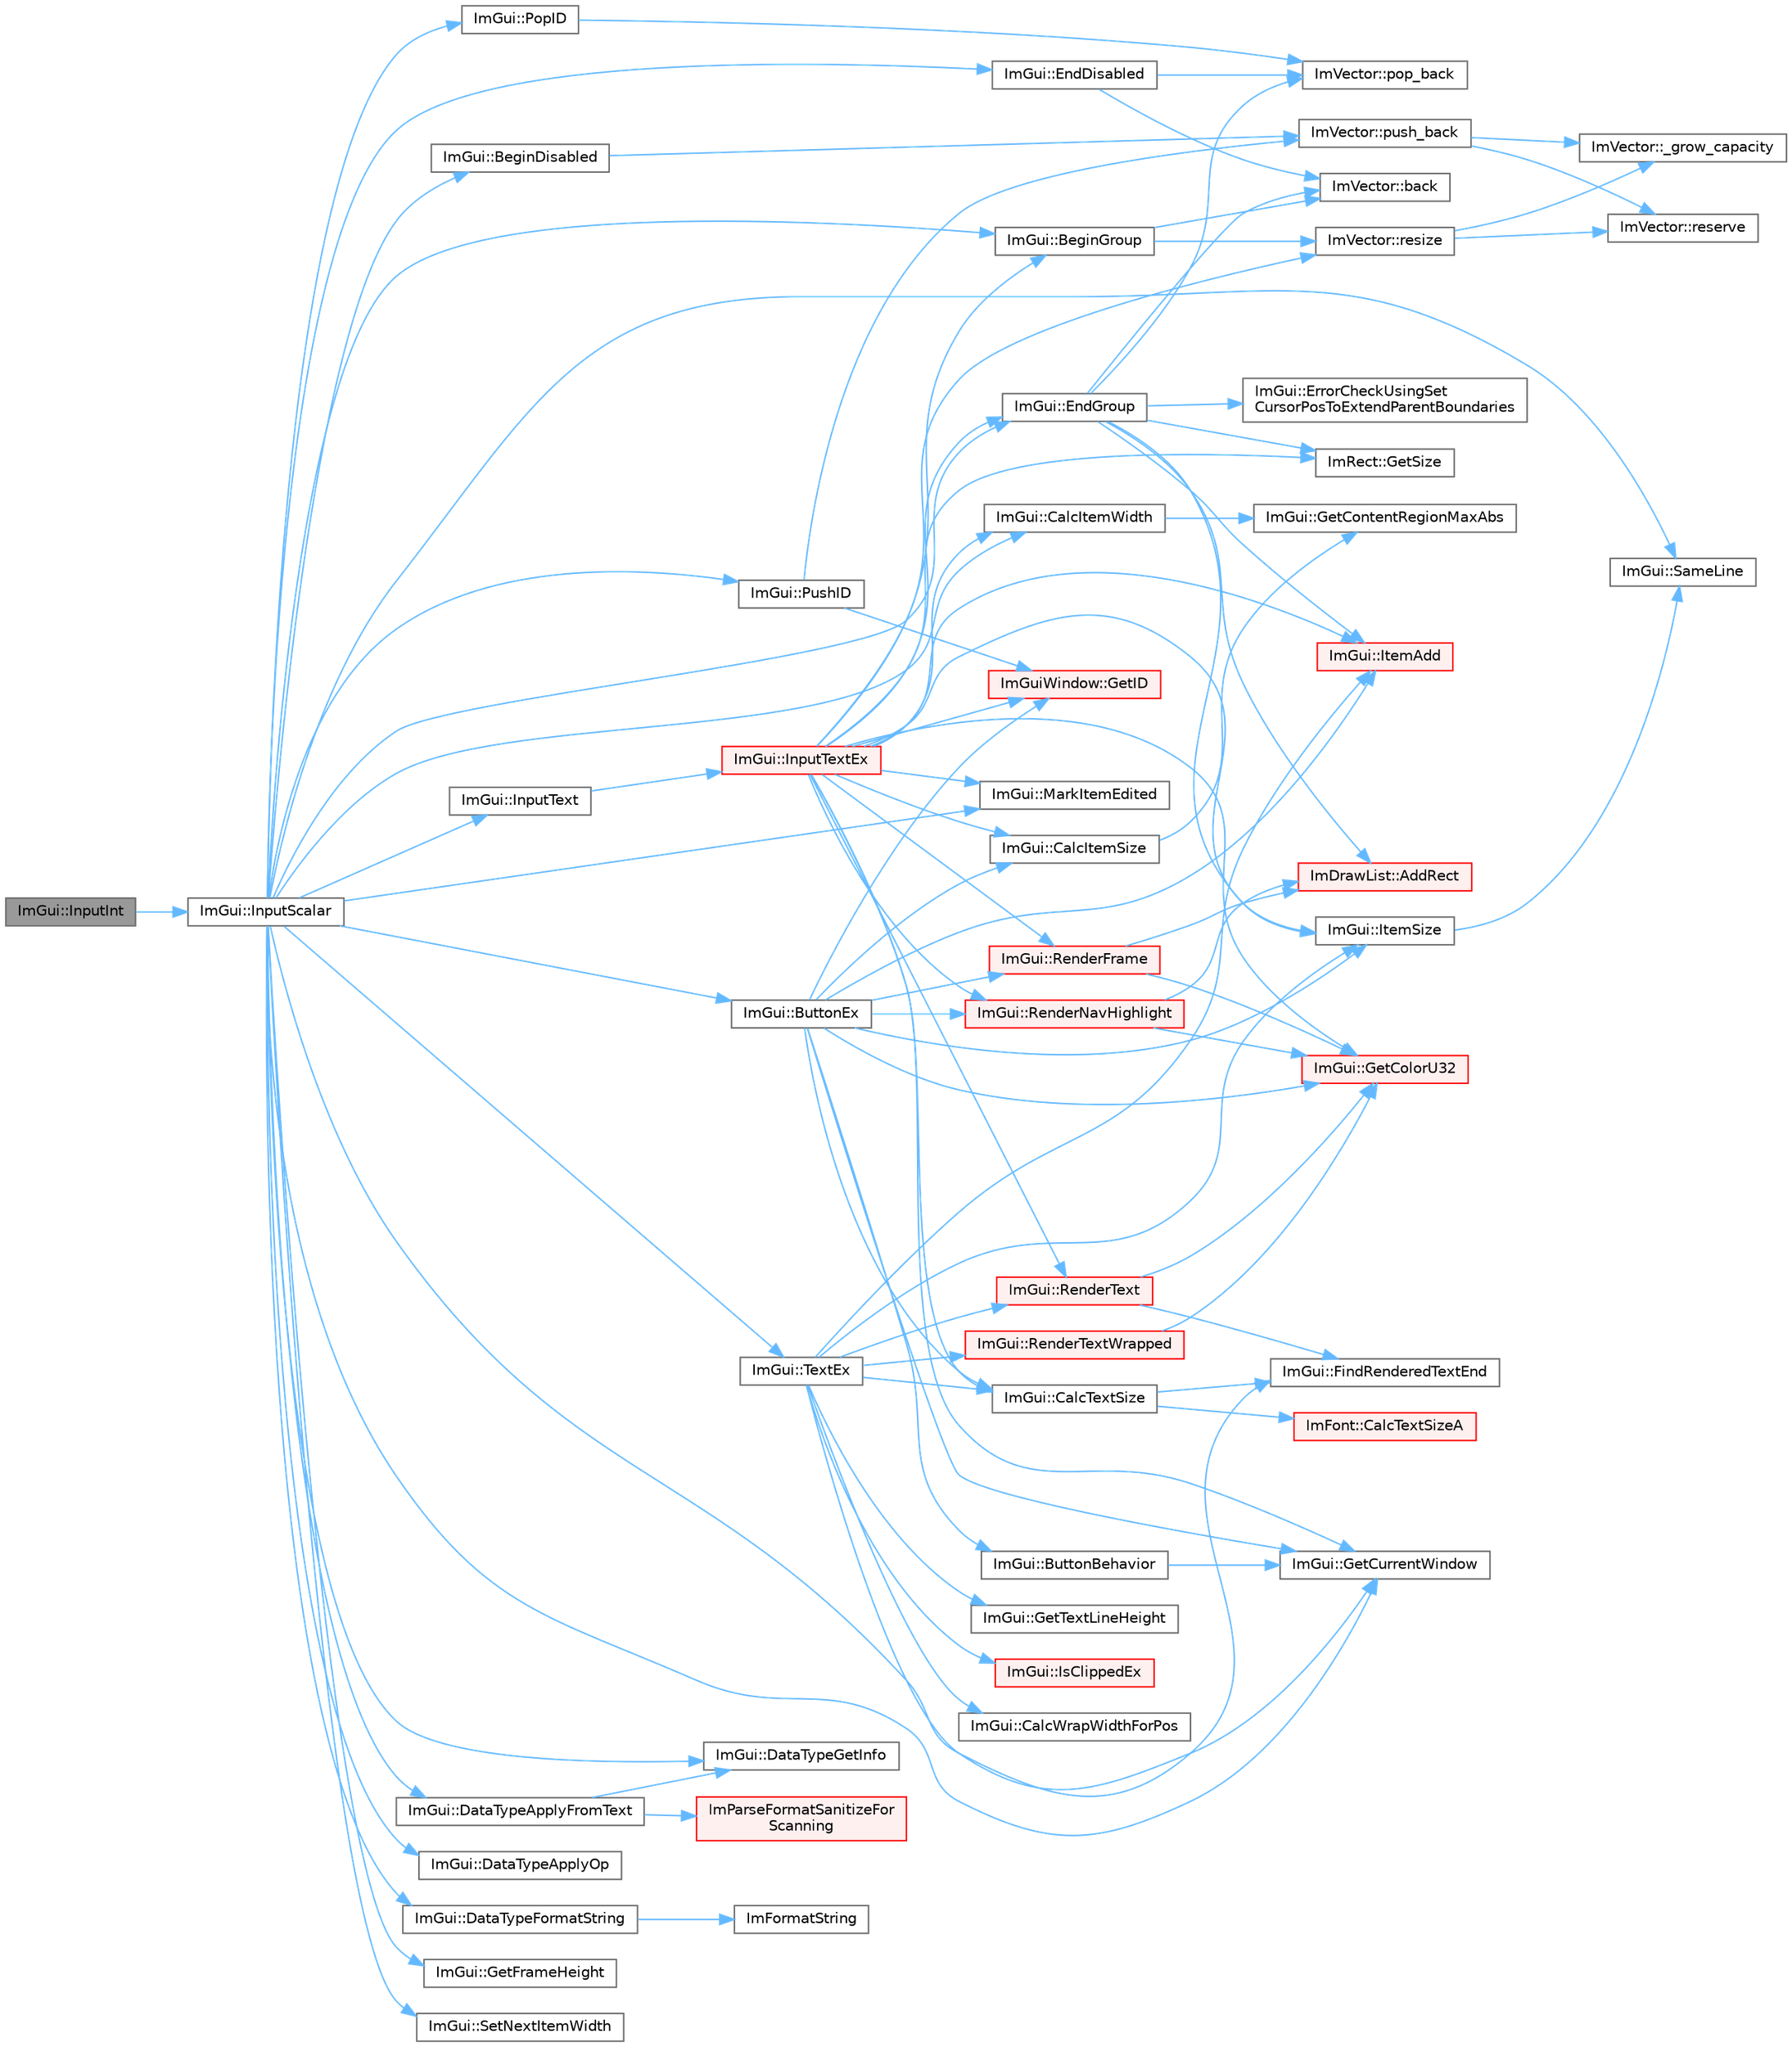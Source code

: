 digraph "ImGui::InputInt"
{
 // LATEX_PDF_SIZE
  bgcolor="transparent";
  edge [fontname=Helvetica,fontsize=10,labelfontname=Helvetica,labelfontsize=10];
  node [fontname=Helvetica,fontsize=10,shape=box,height=0.2,width=0.4];
  rankdir="LR";
  Node1 [id="Node000001",label="ImGui::InputInt",height=0.2,width=0.4,color="gray40", fillcolor="grey60", style="filled", fontcolor="black",tooltip=" "];
  Node1 -> Node2 [id="edge1_Node000001_Node000002",color="steelblue1",style="solid",tooltip=" "];
  Node2 [id="Node000002",label="ImGui::InputScalar",height=0.2,width=0.4,color="grey40", fillcolor="white", style="filled",URL="$namespace_im_gui.html#afdb54540b7480872fbb746f64344b374",tooltip=" "];
  Node2 -> Node3 [id="edge2_Node000002_Node000003",color="steelblue1",style="solid",tooltip=" "];
  Node3 [id="Node000003",label="ImGui::BeginDisabled",height=0.2,width=0.4,color="grey40", fillcolor="white", style="filled",URL="$namespace_im_gui.html#ae90e9a26f01d0d45f6bf7ca720d170d1",tooltip=" "];
  Node3 -> Node4 [id="edge3_Node000003_Node000004",color="steelblue1",style="solid",tooltip=" "];
  Node4 [id="Node000004",label="ImVector::push_back",height=0.2,width=0.4,color="grey40", fillcolor="white", style="filled",URL="$struct_im_vector.html#aab5df48e0711a48bd12f3206e08c4108",tooltip=" "];
  Node4 -> Node5 [id="edge4_Node000004_Node000005",color="steelblue1",style="solid",tooltip=" "];
  Node5 [id="Node000005",label="ImVector::_grow_capacity",height=0.2,width=0.4,color="grey40", fillcolor="white", style="filled",URL="$struct_im_vector.html#a3a097635d464b1b70dc7d59996a88b28",tooltip=" "];
  Node4 -> Node6 [id="edge5_Node000004_Node000006",color="steelblue1",style="solid",tooltip=" "];
  Node6 [id="Node000006",label="ImVector::reserve",height=0.2,width=0.4,color="grey40", fillcolor="white", style="filled",URL="$struct_im_vector.html#a0f14f5736c3372157856eebb67123b75",tooltip=" "];
  Node2 -> Node7 [id="edge6_Node000002_Node000007",color="steelblue1",style="solid",tooltip=" "];
  Node7 [id="Node000007",label="ImGui::BeginGroup",height=0.2,width=0.4,color="grey40", fillcolor="white", style="filled",URL="$namespace_im_gui.html#a42407e196b7ed2a8755bff28aae9805f",tooltip=" "];
  Node7 -> Node8 [id="edge7_Node000007_Node000008",color="steelblue1",style="solid",tooltip=" "];
  Node8 [id="Node000008",label="ImVector::back",height=0.2,width=0.4,color="grey40", fillcolor="white", style="filled",URL="$struct_im_vector.html#a2d80e87e81b1b01143c8d8be93e6fde1",tooltip=" "];
  Node7 -> Node9 [id="edge8_Node000007_Node000009",color="steelblue1",style="solid",tooltip=" "];
  Node9 [id="Node000009",label="ImVector::resize",height=0.2,width=0.4,color="grey40", fillcolor="white", style="filled",URL="$struct_im_vector.html#ac371dd62e56ae486b1a5038cf07eee56",tooltip=" "];
  Node9 -> Node5 [id="edge9_Node000009_Node000005",color="steelblue1",style="solid",tooltip=" "];
  Node9 -> Node6 [id="edge10_Node000009_Node000006",color="steelblue1",style="solid",tooltip=" "];
  Node2 -> Node10 [id="edge11_Node000002_Node000010",color="steelblue1",style="solid",tooltip=" "];
  Node10 [id="Node000010",label="ImGui::ButtonEx",height=0.2,width=0.4,color="grey40", fillcolor="white", style="filled",URL="$namespace_im_gui.html#ae479220c66b039874c6e4c9e9b22849f",tooltip=" "];
  Node10 -> Node11 [id="edge12_Node000010_Node000011",color="steelblue1",style="solid",tooltip=" "];
  Node11 [id="Node000011",label="ImGui::ButtonBehavior",height=0.2,width=0.4,color="grey40", fillcolor="white", style="filled",URL="$namespace_im_gui.html#a65a4f18b1bc8ce0f351687922089f374",tooltip=" "];
  Node11 -> Node12 [id="edge13_Node000011_Node000012",color="steelblue1",style="solid",tooltip=" "];
  Node12 [id="Node000012",label="ImGui::GetCurrentWindow",height=0.2,width=0.4,color="grey40", fillcolor="white", style="filled",URL="$namespace_im_gui.html#ac452417b5004ca16a814a72cff153526",tooltip=" "];
  Node10 -> Node13 [id="edge14_Node000010_Node000013",color="steelblue1",style="solid",tooltip=" "];
  Node13 [id="Node000013",label="ImGui::CalcItemSize",height=0.2,width=0.4,color="grey40", fillcolor="white", style="filled",URL="$namespace_im_gui.html#acaef0497f7982dd98bf215e50129cd9b",tooltip=" "];
  Node13 -> Node14 [id="edge15_Node000013_Node000014",color="steelblue1",style="solid",tooltip=" "];
  Node14 [id="Node000014",label="ImGui::GetContentRegionMaxAbs",height=0.2,width=0.4,color="grey40", fillcolor="white", style="filled",URL="$namespace_im_gui.html#adc4d9b0d735ffae1f1598c4df038024c",tooltip=" "];
  Node10 -> Node15 [id="edge16_Node000010_Node000015",color="steelblue1",style="solid",tooltip=" "];
  Node15 [id="Node000015",label="ImGui::CalcTextSize",height=0.2,width=0.4,color="grey40", fillcolor="white", style="filled",URL="$namespace_im_gui.html#a848b9db6cc4a186751c0ecebcaadc33b",tooltip=" "];
  Node15 -> Node16 [id="edge17_Node000015_Node000016",color="steelblue1",style="solid",tooltip=" "];
  Node16 [id="Node000016",label="ImFont::CalcTextSizeA",height=0.2,width=0.4,color="red", fillcolor="#FFF0F0", style="filled",URL="$struct_im_font.html#ad67f64fd206ad197f4b93b1a1ae27cfe",tooltip=" "];
  Node15 -> Node19 [id="edge18_Node000015_Node000019",color="steelblue1",style="solid",tooltip=" "];
  Node19 [id="Node000019",label="ImGui::FindRenderedTextEnd",height=0.2,width=0.4,color="grey40", fillcolor="white", style="filled",URL="$namespace_im_gui.html#a7671e1dbc803a31b06081b52a771d83f",tooltip=" "];
  Node10 -> Node20 [id="edge19_Node000010_Node000020",color="steelblue1",style="solid",tooltip=" "];
  Node20 [id="Node000020",label="ImGui::GetColorU32",height=0.2,width=0.4,color="red", fillcolor="#FFF0F0", style="filled",URL="$namespace_im_gui.html#a0de2d9bd347d9866511eb8d014e62556",tooltip=" "];
  Node10 -> Node12 [id="edge20_Node000010_Node000012",color="steelblue1",style="solid",tooltip=" "];
  Node10 -> Node22 [id="edge21_Node000010_Node000022",color="steelblue1",style="solid",tooltip=" "];
  Node22 [id="Node000022",label="ImGuiWindow::GetID",height=0.2,width=0.4,color="red", fillcolor="#FFF0F0", style="filled",URL="$struct_im_gui_window.html#a66400a63bc0b54d7d29e08d1b1b1a42b",tooltip=" "];
  Node10 -> Node26 [id="edge22_Node000010_Node000026",color="steelblue1",style="solid",tooltip=" "];
  Node26 [id="Node000026",label="ImGui::ItemAdd",height=0.2,width=0.4,color="red", fillcolor="#FFF0F0", style="filled",URL="$namespace_im_gui.html#a5de8ecd4c80efdca1af7329a2a48121c",tooltip=" "];
  Node10 -> Node48 [id="edge23_Node000010_Node000048",color="steelblue1",style="solid",tooltip=" "];
  Node48 [id="Node000048",label="ImGui::ItemSize",height=0.2,width=0.4,color="grey40", fillcolor="white", style="filled",URL="$namespace_im_gui.html#aeeb1ec6ae6548173dbf813e7df538c48",tooltip=" "];
  Node48 -> Node49 [id="edge24_Node000048_Node000049",color="steelblue1",style="solid",tooltip=" "];
  Node49 [id="Node000049",label="ImGui::SameLine",height=0.2,width=0.4,color="grey40", fillcolor="white", style="filled",URL="$namespace_im_gui.html#a2991c91e94f3b77a0c3411f4f3aa348e",tooltip=" "];
  Node10 -> Node50 [id="edge25_Node000010_Node000050",color="steelblue1",style="solid",tooltip=" "];
  Node50 [id="Node000050",label="ImGui::RenderFrame",height=0.2,width=0.4,color="red", fillcolor="#FFF0F0", style="filled",URL="$namespace_im_gui.html#a621ba649568ede3939d4f10d83b86d04",tooltip=" "];
  Node50 -> Node35 [id="edge26_Node000050_Node000035",color="steelblue1",style="solid",tooltip=" "];
  Node35 [id="Node000035",label="ImDrawList::AddRect",height=0.2,width=0.4,color="red", fillcolor="#FFF0F0", style="filled",URL="$struct_im_draw_list.html#ad96f10a3e954fe0c5b7c96d4e205af7b",tooltip=" "];
  Node50 -> Node20 [id="edge27_Node000050_Node000020",color="steelblue1",style="solid",tooltip=" "];
  Node10 -> Node55 [id="edge28_Node000010_Node000055",color="steelblue1",style="solid",tooltip=" "];
  Node55 [id="Node000055",label="ImGui::RenderNavHighlight",height=0.2,width=0.4,color="red", fillcolor="#FFF0F0", style="filled",URL="$namespace_im_gui.html#add2e040b97eeb0857dc7d02876b07b72",tooltip=" "];
  Node55 -> Node35 [id="edge29_Node000055_Node000035",color="steelblue1",style="solid",tooltip=" "];
  Node55 -> Node20 [id="edge30_Node000055_Node000020",color="steelblue1",style="solid",tooltip=" "];
  Node2 -> Node60 [id="edge31_Node000002_Node000060",color="steelblue1",style="solid",tooltip=" "];
  Node60 [id="Node000060",label="ImGui::CalcItemWidth",height=0.2,width=0.4,color="grey40", fillcolor="white", style="filled",URL="$namespace_im_gui.html#ab3b3ba92ebd8bca4a552dd93321a1994",tooltip=" "];
  Node60 -> Node14 [id="edge32_Node000060_Node000014",color="steelblue1",style="solid",tooltip=" "];
  Node2 -> Node61 [id="edge33_Node000002_Node000061",color="steelblue1",style="solid",tooltip=" "];
  Node61 [id="Node000061",label="ImGui::DataTypeApplyFromText",height=0.2,width=0.4,color="grey40", fillcolor="white", style="filled",URL="$namespace_im_gui.html#a9f41fa3efd7fbe96e20bad82ff5bdbbc",tooltip=" "];
  Node61 -> Node62 [id="edge34_Node000061_Node000062",color="steelblue1",style="solid",tooltip=" "];
  Node62 [id="Node000062",label="ImGui::DataTypeGetInfo",height=0.2,width=0.4,color="grey40", fillcolor="white", style="filled",URL="$namespace_im_gui.html#a5b25ed1443e5a28d5a5725892e896578",tooltip=" "];
  Node61 -> Node63 [id="edge35_Node000061_Node000063",color="steelblue1",style="solid",tooltip=" "];
  Node63 [id="Node000063",label="ImParseFormatSanitizeFor\lScanning",height=0.2,width=0.4,color="red", fillcolor="#FFF0F0", style="filled",URL="$imgui__widgets_8cpp.html#a2ea656cfbf6ddece46394066baefc358",tooltip=" "];
  Node2 -> Node65 [id="edge36_Node000002_Node000065",color="steelblue1",style="solid",tooltip=" "];
  Node65 [id="Node000065",label="ImGui::DataTypeApplyOp",height=0.2,width=0.4,color="grey40", fillcolor="white", style="filled",URL="$namespace_im_gui.html#ad8428ae139bf4e90fda66ab60476a13c",tooltip=" "];
  Node2 -> Node66 [id="edge37_Node000002_Node000066",color="steelblue1",style="solid",tooltip=" "];
  Node66 [id="Node000066",label="ImGui::DataTypeFormatString",height=0.2,width=0.4,color="grey40", fillcolor="white", style="filled",URL="$namespace_im_gui.html#a5fda8e22d0e4721940aefcb7232b1f82",tooltip=" "];
  Node66 -> Node24 [id="edge38_Node000066_Node000024",color="steelblue1",style="solid",tooltip=" "];
  Node24 [id="Node000024",label="ImFormatString",height=0.2,width=0.4,color="grey40", fillcolor="white", style="filled",URL="$imgui_8cpp.html#a75ccaf7d676b1f567ba888ae42ac3809",tooltip=" "];
  Node2 -> Node62 [id="edge39_Node000002_Node000062",color="steelblue1",style="solid",tooltip=" "];
  Node2 -> Node67 [id="edge40_Node000002_Node000067",color="steelblue1",style="solid",tooltip=" "];
  Node67 [id="Node000067",label="ImGui::EndDisabled",height=0.2,width=0.4,color="grey40", fillcolor="white", style="filled",URL="$namespace_im_gui.html#a9e6088c6c690ddff1302b6e42b380733",tooltip=" "];
  Node67 -> Node8 [id="edge41_Node000067_Node000008",color="steelblue1",style="solid",tooltip=" "];
  Node67 -> Node68 [id="edge42_Node000067_Node000068",color="steelblue1",style="solid",tooltip=" "];
  Node68 [id="Node000068",label="ImVector::pop_back",height=0.2,width=0.4,color="grey40", fillcolor="white", style="filled",URL="$struct_im_vector.html#a3db7ce62d3c429effdb893fbf7148c1c",tooltip=" "];
  Node2 -> Node69 [id="edge43_Node000002_Node000069",color="steelblue1",style="solid",tooltip=" "];
  Node69 [id="Node000069",label="ImGui::EndGroup",height=0.2,width=0.4,color="grey40", fillcolor="white", style="filled",URL="$namespace_im_gui.html#a05fc97fc64f28a55486087f503d9a622",tooltip=" "];
  Node69 -> Node35 [id="edge44_Node000069_Node000035",color="steelblue1",style="solid",tooltip=" "];
  Node69 -> Node8 [id="edge45_Node000069_Node000008",color="steelblue1",style="solid",tooltip=" "];
  Node69 -> Node70 [id="edge46_Node000069_Node000070",color="steelblue1",style="solid",tooltip=" "];
  Node70 [id="Node000070",label="ImGui::ErrorCheckUsingSet\lCursorPosToExtendParentBoundaries",height=0.2,width=0.4,color="grey40", fillcolor="white", style="filled",URL="$namespace_im_gui.html#ad5832500c14abd9e76e376b82701385b",tooltip=" "];
  Node69 -> Node71 [id="edge47_Node000069_Node000071",color="steelblue1",style="solid",tooltip=" "];
  Node71 [id="Node000071",label="ImRect::GetSize",height=0.2,width=0.4,color="grey40", fillcolor="white", style="filled",URL="$struct_im_rect.html#ae459d9c50003058cfb34519a571aaf33",tooltip=" "];
  Node69 -> Node26 [id="edge48_Node000069_Node000026",color="steelblue1",style="solid",tooltip=" "];
  Node69 -> Node48 [id="edge49_Node000069_Node000048",color="steelblue1",style="solid",tooltip=" "];
  Node69 -> Node68 [id="edge50_Node000069_Node000068",color="steelblue1",style="solid",tooltip=" "];
  Node2 -> Node19 [id="edge51_Node000002_Node000019",color="steelblue1",style="solid",tooltip=" "];
  Node2 -> Node12 [id="edge52_Node000002_Node000012",color="steelblue1",style="solid",tooltip=" "];
  Node2 -> Node72 [id="edge53_Node000002_Node000072",color="steelblue1",style="solid",tooltip=" "];
  Node72 [id="Node000072",label="ImGui::GetFrameHeight",height=0.2,width=0.4,color="grey40", fillcolor="white", style="filled",URL="$namespace_im_gui.html#ae560f17cf3262017cee888d1eb77f294",tooltip=" "];
  Node2 -> Node73 [id="edge54_Node000002_Node000073",color="steelblue1",style="solid",tooltip=" "];
  Node73 [id="Node000073",label="ImGui::InputText",height=0.2,width=0.4,color="grey40", fillcolor="white", style="filled",URL="$namespace_im_gui.html#aa72b5760a3a206729723a587ac7c8519",tooltip=" "];
  Node73 -> Node74 [id="edge55_Node000073_Node000074",color="steelblue1",style="solid",tooltip=" "];
  Node74 [id="Node000074",label="ImGui::InputTextEx",height=0.2,width=0.4,color="red", fillcolor="#FFF0F0", style="filled",URL="$namespace_im_gui.html#af89af17ecc11653f25fea1e50e195de6",tooltip=" "];
  Node74 -> Node7 [id="edge56_Node000074_Node000007",color="steelblue1",style="solid",tooltip=" "];
  Node74 -> Node13 [id="edge57_Node000074_Node000013",color="steelblue1",style="solid",tooltip=" "];
  Node74 -> Node60 [id="edge58_Node000074_Node000060",color="steelblue1",style="solid",tooltip=" "];
  Node74 -> Node15 [id="edge59_Node000074_Node000015",color="steelblue1",style="solid",tooltip=" "];
  Node74 -> Node69 [id="edge60_Node000074_Node000069",color="steelblue1",style="solid",tooltip=" "];
  Node74 -> Node20 [id="edge61_Node000074_Node000020",color="steelblue1",style="solid",tooltip=" "];
  Node74 -> Node12 [id="edge62_Node000074_Node000012",color="steelblue1",style="solid",tooltip=" "];
  Node74 -> Node22 [id="edge63_Node000074_Node000022",color="steelblue1",style="solid",tooltip=" "];
  Node74 -> Node71 [id="edge64_Node000074_Node000071",color="steelblue1",style="solid",tooltip=" "];
  Node74 -> Node26 [id="edge65_Node000074_Node000026",color="steelblue1",style="solid",tooltip=" "];
  Node74 -> Node48 [id="edge66_Node000074_Node000048",color="steelblue1",style="solid",tooltip=" "];
  Node74 -> Node208 [id="edge67_Node000074_Node000208",color="steelblue1",style="solid",tooltip=" "];
  Node208 [id="Node000208",label="ImGui::MarkItemEdited",height=0.2,width=0.4,color="grey40", fillcolor="white", style="filled",URL="$namespace_im_gui.html#a83036681a36fbee2d35b5b57a1ef72e6",tooltip=" "];
  Node74 -> Node50 [id="edge68_Node000074_Node000050",color="steelblue1",style="solid",tooltip=" "];
  Node74 -> Node55 [id="edge69_Node000074_Node000055",color="steelblue1",style="solid",tooltip=" "];
  Node74 -> Node218 [id="edge70_Node000074_Node000218",color="steelblue1",style="solid",tooltip=" "];
  Node218 [id="Node000218",label="ImGui::RenderText",height=0.2,width=0.4,color="red", fillcolor="#FFF0F0", style="filled",URL="$namespace_im_gui.html#a9971ce57f2a288ac3a12df886c5550d1",tooltip=" "];
  Node218 -> Node19 [id="edge71_Node000218_Node000019",color="steelblue1",style="solid",tooltip=" "];
  Node218 -> Node20 [id="edge72_Node000218_Node000020",color="steelblue1",style="solid",tooltip=" "];
  Node74 -> Node9 [id="edge73_Node000074_Node000009",color="steelblue1",style="solid",tooltip=" "];
  Node2 -> Node208 [id="edge74_Node000002_Node000208",color="steelblue1",style="solid",tooltip=" "];
  Node2 -> Node161 [id="edge75_Node000002_Node000161",color="steelblue1",style="solid",tooltip=" "];
  Node161 [id="Node000161",label="ImGui::PopID",height=0.2,width=0.4,color="grey40", fillcolor="white", style="filled",URL="$namespace_im_gui.html#aba0b2d8f890a5d435ae43d0c4a2d4dd1",tooltip=" "];
  Node161 -> Node68 [id="edge76_Node000161_Node000068",color="steelblue1",style="solid",tooltip=" "];
  Node2 -> Node162 [id="edge77_Node000002_Node000162",color="steelblue1",style="solid",tooltip=" "];
  Node162 [id="Node000162",label="ImGui::PushID",height=0.2,width=0.4,color="grey40", fillcolor="white", style="filled",URL="$namespace_im_gui.html#a27a8533605dc5b8cabf161bf7715bbde",tooltip=" "];
  Node162 -> Node22 [id="edge78_Node000162_Node000022",color="steelblue1",style="solid",tooltip=" "];
  Node162 -> Node4 [id="edge79_Node000162_Node000004",color="steelblue1",style="solid",tooltip=" "];
  Node2 -> Node49 [id="edge80_Node000002_Node000049",color="steelblue1",style="solid",tooltip=" "];
  Node2 -> Node237 [id="edge81_Node000002_Node000237",color="steelblue1",style="solid",tooltip=" "];
  Node237 [id="Node000237",label="ImGui::SetNextItemWidth",height=0.2,width=0.4,color="grey40", fillcolor="white", style="filled",URL="$namespace_im_gui.html#a1291228607bee5a703df6553f27cbbb9",tooltip=" "];
  Node2 -> Node238 [id="edge82_Node000002_Node000238",color="steelblue1",style="solid",tooltip=" "];
  Node238 [id="Node000238",label="ImGui::TextEx",height=0.2,width=0.4,color="grey40", fillcolor="white", style="filled",URL="$namespace_im_gui.html#aae6420fec03511fd478d9108f31e6b5f",tooltip=" "];
  Node238 -> Node15 [id="edge83_Node000238_Node000015",color="steelblue1",style="solid",tooltip=" "];
  Node238 -> Node239 [id="edge84_Node000238_Node000239",color="steelblue1",style="solid",tooltip=" "];
  Node239 [id="Node000239",label="ImGui::CalcWrapWidthForPos",height=0.2,width=0.4,color="grey40", fillcolor="white", style="filled",URL="$namespace_im_gui.html#a66416151e58c34cd02973976de66e0e9",tooltip=" "];
  Node238 -> Node12 [id="edge85_Node000238_Node000012",color="steelblue1",style="solid",tooltip=" "];
  Node238 -> Node240 [id="edge86_Node000238_Node000240",color="steelblue1",style="solid",tooltip=" "];
  Node240 [id="Node000240",label="ImGui::GetTextLineHeight",height=0.2,width=0.4,color="grey40", fillcolor="white", style="filled",URL="$namespace_im_gui.html#aaba5637199d31ea23d4d143b30a44aff",tooltip=" "];
  Node238 -> Node241 [id="edge87_Node000238_Node000241",color="steelblue1",style="solid",tooltip=" "];
  Node241 [id="Node000241",label="ImGui::IsClippedEx",height=0.2,width=0.4,color="red", fillcolor="#FFF0F0", style="filled",URL="$namespace_im_gui.html#a7c21c85f5c95aa4ce6c2bd28bb980d44",tooltip=" "];
  Node238 -> Node26 [id="edge88_Node000238_Node000026",color="steelblue1",style="solid",tooltip=" "];
  Node238 -> Node48 [id="edge89_Node000238_Node000048",color="steelblue1",style="solid",tooltip=" "];
  Node238 -> Node218 [id="edge90_Node000238_Node000218",color="steelblue1",style="solid",tooltip=" "];
  Node238 -> Node242 [id="edge91_Node000238_Node000242",color="steelblue1",style="solid",tooltip=" "];
  Node242 [id="Node000242",label="ImGui::RenderTextWrapped",height=0.2,width=0.4,color="red", fillcolor="#FFF0F0", style="filled",URL="$namespace_im_gui.html#aa483b40f6899e1b289b4bf6c2673d1d2",tooltip=" "];
  Node242 -> Node20 [id="edge92_Node000242_Node000020",color="steelblue1",style="solid",tooltip=" "];
}
